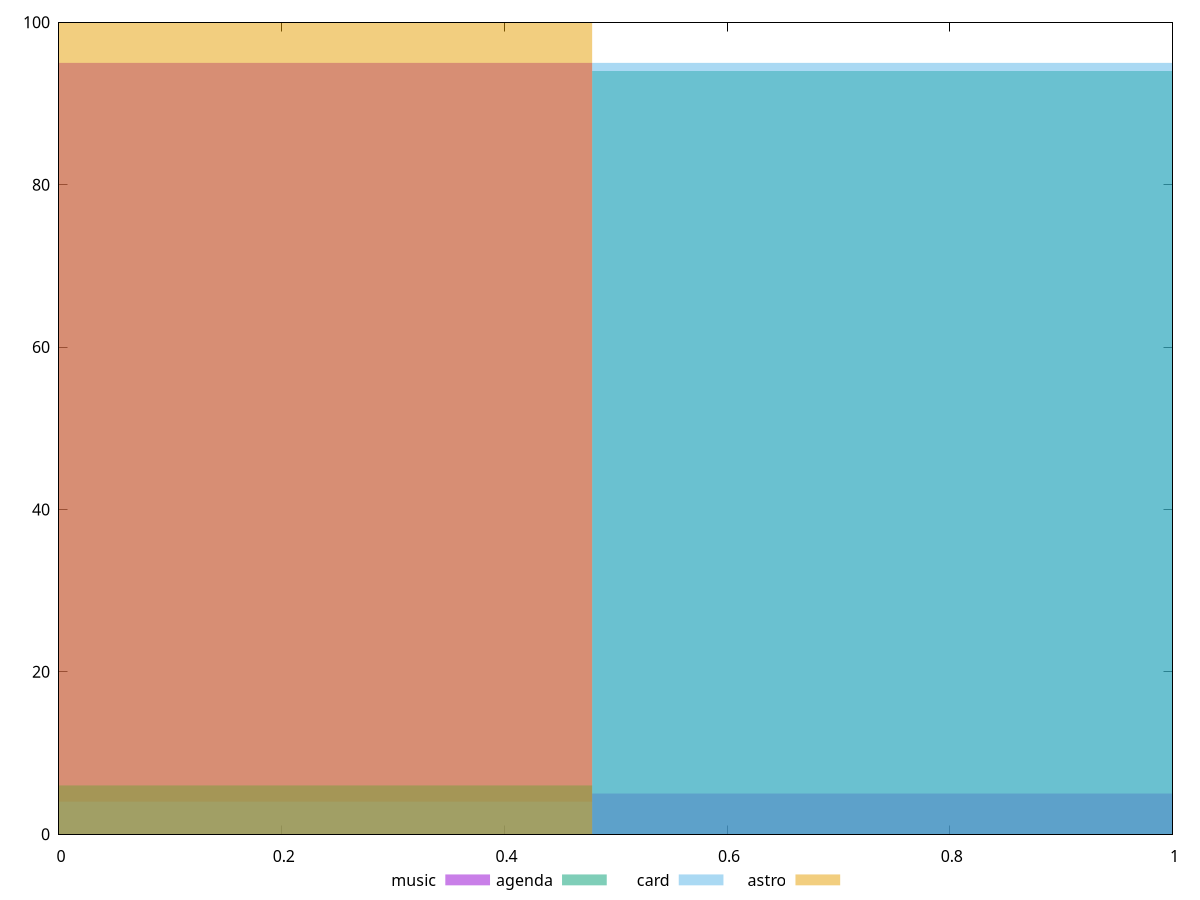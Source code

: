 reset

$music <<EOF
0 95
0.9576121546554781 5
EOF

$agenda <<EOF
0 6
0.9576121546554781 94
EOF

$card <<EOF
0 4
0.9576121546554781 95
EOF

$astro <<EOF
0 100
EOF

set key outside below
set boxwidth 0.9576121546554781
set xrange [0:1]
set yrange [0:100]
set trange [0:100]
set style fill transparent solid 0.5 noborder
set terminal svg size 640, 520 enhanced background rgb 'white'
set output "report/report_00029_2021-02-24T13-36-40.390Z/total-blocking-time/comparison/histogram/all_score.svg"

plot $music title "music" with boxes, \
     $agenda title "agenda" with boxes, \
     $card title "card" with boxes, \
     $astro title "astro" with boxes

reset
